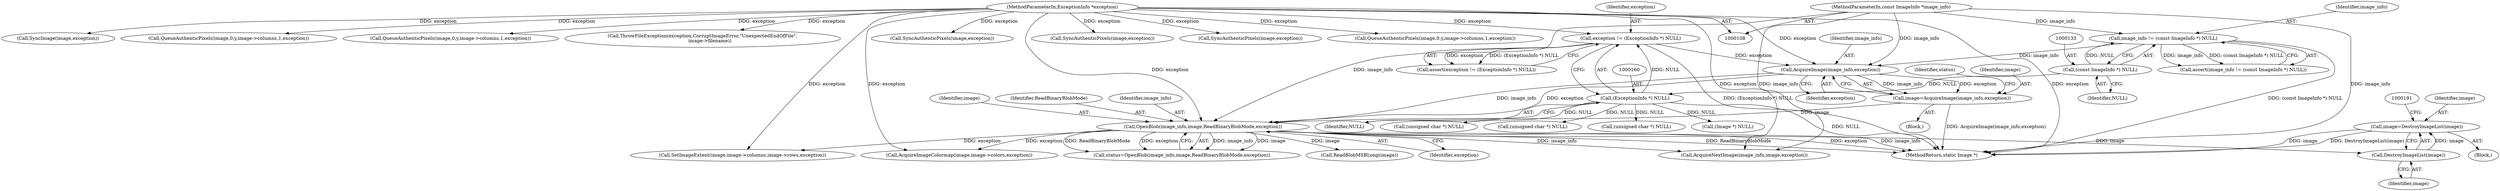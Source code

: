 digraph "0_ImageMagick_8ea44b48a182dd46d018f4b4f09a5e2ee9638105@pointer" {
"1000185" [label="(Call,image=DestroyImageList(image))"];
"1000187" [label="(Call,DestroyImageList(image))"];
"1000175" [label="(Call,OpenBlob(image_info,image,ReadBinaryBlobMode,exception))"];
"1000170" [label="(Call,AcquireImage(image_info,exception))"];
"1000130" [label="(Call,image_info != (const ImageInfo *) NULL)"];
"1000109" [label="(MethodParameterIn,const ImageInfo *image_info)"];
"1000132" [label="(Call,(const ImageInfo *) NULL)"];
"1000157" [label="(Call,exception != (ExceptionInfo *) NULL)"];
"1000110" [label="(MethodParameterIn,ExceptionInfo *exception)"];
"1000159" [label="(Call,(ExceptionInfo *) NULL)"];
"1000168" [label="(Call,image=AcquireImage(image_info,exception))"];
"1001130" [label="(Call,SyncAuthenticPixels(image,exception))"];
"1000173" [label="(Call,status=OpenBlob(image_info,image,ReadBinaryBlobMode,exception))"];
"1000190" [label="(Call,(Image *) NULL)"];
"1001236" [label="(Call,SyncAuthenticPixels(image,exception))"];
"1000718" [label="(Call,SetImageExtent(image,image->columns,image->rows,exception))"];
"1000177" [label="(Identifier,image)"];
"1001184" [label="(Call,QueueAuthenticPixels(image,0,y,image->columns,1,exception))"];
"1000438" [label="(Call,AcquireImageColormap(image,image->colors,exception))"];
"1001509" [label="(Call,SyncImage(image,exception))"];
"1000161" [label="(Identifier,NULL)"];
"1000156" [label="(Call,assert(exception != (ExceptionInfo *) NULL))"];
"1000168" [label="(Call,image=AcquireImage(image_info,exception))"];
"1000186" [label="(Identifier,image)"];
"1000184" [label="(Block,)"];
"1000134" [label="(Identifier,NULL)"];
"1000640" [label="(Call,(unsigned char *) NULL)"];
"1000174" [label="(Identifier,status)"];
"1000159" [label="(Call,(ExceptionInfo *) NULL)"];
"1000110" [label="(MethodParameterIn,ExceptionInfo *exception)"];
"1000187" [label="(Call,DestroyImageList(image))"];
"1001307" [label="(Call,QueueAuthenticPixels(image,0,y,image->columns,1,exception))"];
"1000129" [label="(Call,assert(image_info != (const ImageInfo *) NULL))"];
"1000171" [label="(Identifier,image_info)"];
"1000157" [label="(Call,exception != (ExceptionInfo *) NULL)"];
"1000997" [label="(Call,QueueAuthenticPixels(image,0,y,image->columns,1,exception))"];
"1000178" [label="(Identifier,ReadBinaryBlobMode)"];
"1000130" [label="(Call,image_info != (const ImageInfo *) NULL)"];
"1000205" [label="(Call,ReadBlobMSBLong(image))"];
"1000472" [label="(Call,(unsigned char *) NULL)"];
"1001524" [label="(Call,ThrowFileException(exception,CorruptImageError,\"UnexpectedEndOfFile\",\n          image->filename))"];
"1000176" [label="(Identifier,image_info)"];
"1000170" [label="(Call,AcquireImage(image_info,exception))"];
"1001566" [label="(Call,AcquireNextImage(image_info,image,exception))"];
"1000821" [label="(Call,(unsigned char *) NULL)"];
"1001616" [label="(MethodReturn,static Image *)"];
"1000111" [label="(Block,)"];
"1000175" [label="(Call,OpenBlob(image_info,image,ReadBinaryBlobMode,exception))"];
"1000158" [label="(Identifier,exception)"];
"1000109" [label="(MethodParameterIn,const ImageInfo *image_info)"];
"1000132" [label="(Call,(const ImageInfo *) NULL)"];
"1000188" [label="(Identifier,image)"];
"1000172" [label="(Identifier,exception)"];
"1000179" [label="(Identifier,exception)"];
"1000131" [label="(Identifier,image_info)"];
"1000185" [label="(Call,image=DestroyImageList(image))"];
"1001471" [label="(Call,SyncAuthenticPixels(image,exception))"];
"1000169" [label="(Identifier,image)"];
"1000185" -> "1000184"  [label="AST: "];
"1000185" -> "1000187"  [label="CFG: "];
"1000186" -> "1000185"  [label="AST: "];
"1000187" -> "1000185"  [label="AST: "];
"1000191" -> "1000185"  [label="CFG: "];
"1000185" -> "1001616"  [label="DDG: image"];
"1000185" -> "1001616"  [label="DDG: DestroyImageList(image)"];
"1000187" -> "1000185"  [label="DDG: image"];
"1000187" -> "1000188"  [label="CFG: "];
"1000188" -> "1000187"  [label="AST: "];
"1000175" -> "1000187"  [label="DDG: image"];
"1000175" -> "1000173"  [label="AST: "];
"1000175" -> "1000179"  [label="CFG: "];
"1000176" -> "1000175"  [label="AST: "];
"1000177" -> "1000175"  [label="AST: "];
"1000178" -> "1000175"  [label="AST: "];
"1000179" -> "1000175"  [label="AST: "];
"1000173" -> "1000175"  [label="CFG: "];
"1000175" -> "1001616"  [label="DDG: ReadBinaryBlobMode"];
"1000175" -> "1001616"  [label="DDG: exception"];
"1000175" -> "1001616"  [label="DDG: image_info"];
"1000175" -> "1000173"  [label="DDG: image_info"];
"1000175" -> "1000173"  [label="DDG: image"];
"1000175" -> "1000173"  [label="DDG: ReadBinaryBlobMode"];
"1000175" -> "1000173"  [label="DDG: exception"];
"1000170" -> "1000175"  [label="DDG: image_info"];
"1000170" -> "1000175"  [label="DDG: exception"];
"1000109" -> "1000175"  [label="DDG: image_info"];
"1000168" -> "1000175"  [label="DDG: image"];
"1000110" -> "1000175"  [label="DDG: exception"];
"1000175" -> "1000205"  [label="DDG: image"];
"1000175" -> "1000438"  [label="DDG: exception"];
"1000175" -> "1000718"  [label="DDG: exception"];
"1000175" -> "1001566"  [label="DDG: image_info"];
"1000170" -> "1000168"  [label="AST: "];
"1000170" -> "1000172"  [label="CFG: "];
"1000171" -> "1000170"  [label="AST: "];
"1000172" -> "1000170"  [label="AST: "];
"1000168" -> "1000170"  [label="CFG: "];
"1000170" -> "1000168"  [label="DDG: image_info"];
"1000170" -> "1000168"  [label="DDG: exception"];
"1000130" -> "1000170"  [label="DDG: image_info"];
"1000109" -> "1000170"  [label="DDG: image_info"];
"1000157" -> "1000170"  [label="DDG: exception"];
"1000110" -> "1000170"  [label="DDG: exception"];
"1000130" -> "1000129"  [label="AST: "];
"1000130" -> "1000132"  [label="CFG: "];
"1000131" -> "1000130"  [label="AST: "];
"1000132" -> "1000130"  [label="AST: "];
"1000129" -> "1000130"  [label="CFG: "];
"1000130" -> "1001616"  [label="DDG: (const ImageInfo *) NULL"];
"1000130" -> "1000129"  [label="DDG: image_info"];
"1000130" -> "1000129"  [label="DDG: (const ImageInfo *) NULL"];
"1000109" -> "1000130"  [label="DDG: image_info"];
"1000132" -> "1000130"  [label="DDG: NULL"];
"1000109" -> "1000108"  [label="AST: "];
"1000109" -> "1001616"  [label="DDG: image_info"];
"1000109" -> "1001566"  [label="DDG: image_info"];
"1000132" -> "1000134"  [label="CFG: "];
"1000133" -> "1000132"  [label="AST: "];
"1000134" -> "1000132"  [label="AST: "];
"1000132" -> "1000159"  [label="DDG: NULL"];
"1000157" -> "1000156"  [label="AST: "];
"1000157" -> "1000159"  [label="CFG: "];
"1000158" -> "1000157"  [label="AST: "];
"1000159" -> "1000157"  [label="AST: "];
"1000156" -> "1000157"  [label="CFG: "];
"1000157" -> "1001616"  [label="DDG: (ExceptionInfo *) NULL"];
"1000157" -> "1000156"  [label="DDG: exception"];
"1000157" -> "1000156"  [label="DDG: (ExceptionInfo *) NULL"];
"1000110" -> "1000157"  [label="DDG: exception"];
"1000159" -> "1000157"  [label="DDG: NULL"];
"1000110" -> "1000108"  [label="AST: "];
"1000110" -> "1001616"  [label="DDG: exception"];
"1000110" -> "1000438"  [label="DDG: exception"];
"1000110" -> "1000718"  [label="DDG: exception"];
"1000110" -> "1000997"  [label="DDG: exception"];
"1000110" -> "1001130"  [label="DDG: exception"];
"1000110" -> "1001184"  [label="DDG: exception"];
"1000110" -> "1001236"  [label="DDG: exception"];
"1000110" -> "1001307"  [label="DDG: exception"];
"1000110" -> "1001471"  [label="DDG: exception"];
"1000110" -> "1001509"  [label="DDG: exception"];
"1000110" -> "1001524"  [label="DDG: exception"];
"1000110" -> "1001566"  [label="DDG: exception"];
"1000159" -> "1000161"  [label="CFG: "];
"1000160" -> "1000159"  [label="AST: "];
"1000161" -> "1000159"  [label="AST: "];
"1000159" -> "1001616"  [label="DDG: NULL"];
"1000159" -> "1000190"  [label="DDG: NULL"];
"1000159" -> "1000472"  [label="DDG: NULL"];
"1000159" -> "1000640"  [label="DDG: NULL"];
"1000159" -> "1000821"  [label="DDG: NULL"];
"1000168" -> "1000111"  [label="AST: "];
"1000169" -> "1000168"  [label="AST: "];
"1000174" -> "1000168"  [label="CFG: "];
"1000168" -> "1001616"  [label="DDG: AcquireImage(image_info,exception)"];
}
